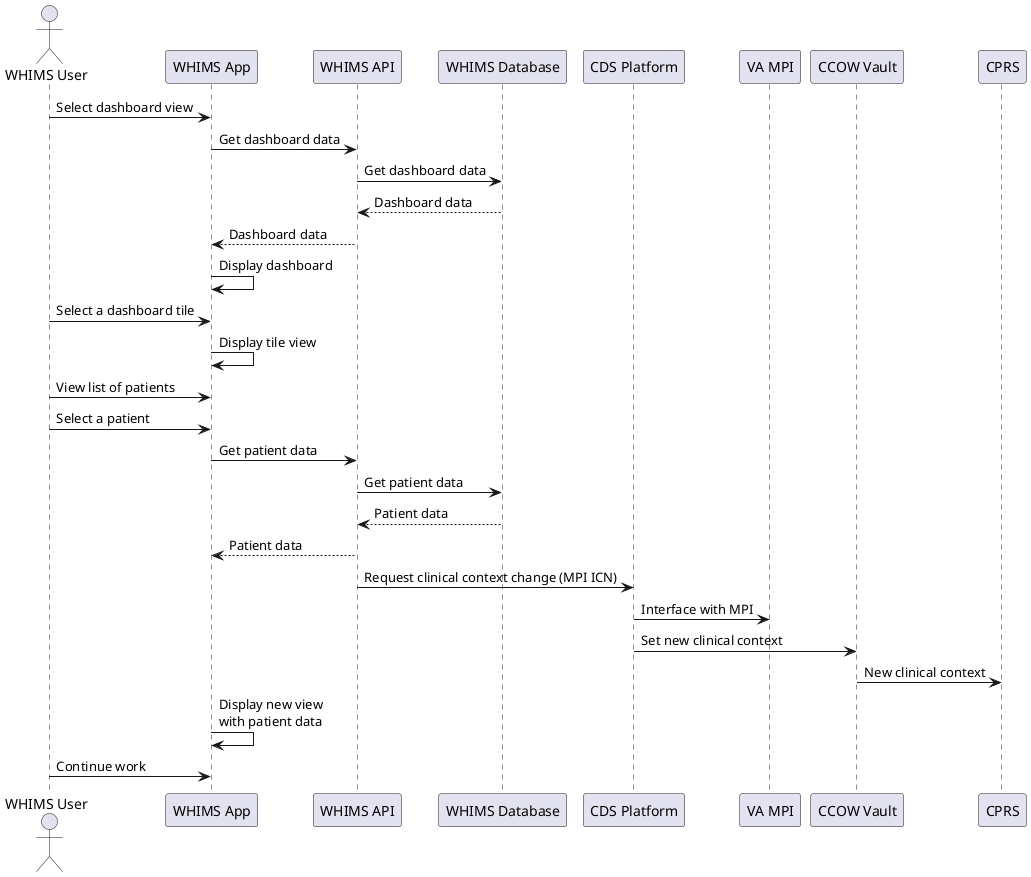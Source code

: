@startuml

' title WHIMS Select Patient Flow

actor         "WHIMS User"        as A1
participant   "WHIMS App"         as P1
participant   "WHIMS API"         as P2
participant   "WHIMS Database"    as P3
participant   "CDS Platform"      as P4
participant   "VA MPI"            as P5
participant   "CCOW Vault"        as P6
participant   "CPRS"              as P7

A1 ->  P1 : Select dashboard view
P1 ->  P2 : Get dashboard data
P2 ->  P3 : Get dashboard data
P3 --> P2 : Dashboard data
P2 --> P1 : Dashboard data
P1 ->  P1 : Display dashboard
A1 ->  P1 : Select a dashboard tile
P1 ->  P1 : Display tile view 
A1 ->  P1 : View list of patients
A1 ->  P1 : Select a patient
P1 ->  P2 : Get patient data
P2 ->  P3 : Get patient data
P3 --> P2 : Patient data
P2 --> P1 : Patient data
P2 ->  P4 : Request clinical context change (MPI ICN)
P4 ->  P5 : Interface with MPI
P4 ->  P6 : Set new clinical context
P6 ->  P7 : New clinical context
P1 ->  P1 : Display new view\nwith patient data
A1 ->  P1 : Continue work

@enduml